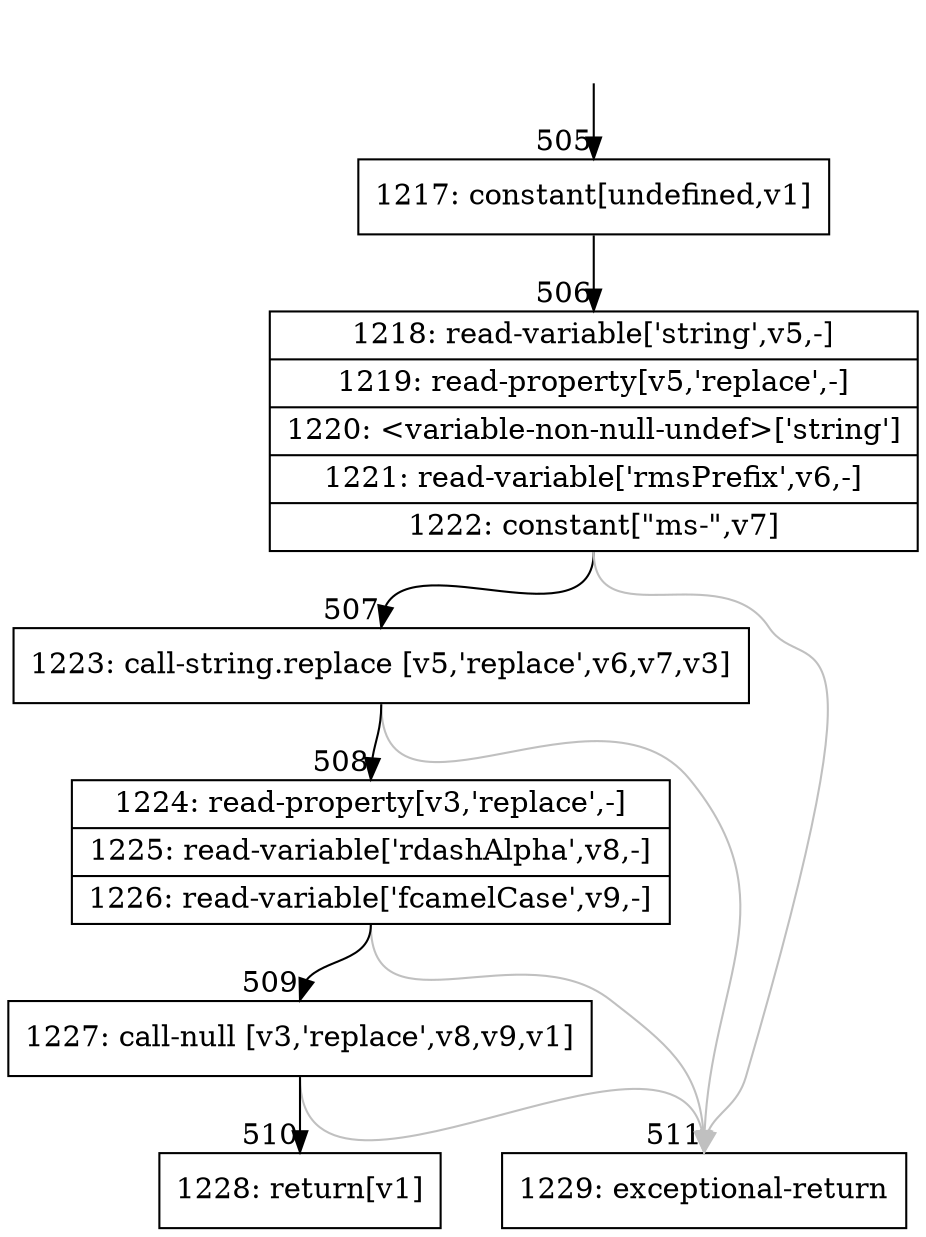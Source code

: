 digraph {
rankdir="TD"
BB_entry38[shape=none,label=""];
BB_entry38 -> BB505 [tailport=s, headport=n, headlabel="    505"]
BB505 [shape=record label="{1217: constant[undefined,v1]}" ] 
BB505 -> BB506 [tailport=s, headport=n, headlabel="      506"]
BB506 [shape=record label="{1218: read-variable['string',v5,-]|1219: read-property[v5,'replace',-]|1220: \<variable-non-null-undef\>['string']|1221: read-variable['rmsPrefix',v6,-]|1222: constant[\"ms-\",v7]}" ] 
BB506 -> BB507 [tailport=s, headport=n, headlabel="      507"]
BB506 -> BB511 [tailport=s, headport=n, color=gray, headlabel="      511"]
BB507 [shape=record label="{1223: call-string.replace [v5,'replace',v6,v7,v3]}" ] 
BB507 -> BB508 [tailport=s, headport=n, headlabel="      508"]
BB507 -> BB511 [tailport=s, headport=n, color=gray]
BB508 [shape=record label="{1224: read-property[v3,'replace',-]|1225: read-variable['rdashAlpha',v8,-]|1226: read-variable['fcamelCase',v9,-]}" ] 
BB508 -> BB509 [tailport=s, headport=n, headlabel="      509"]
BB508 -> BB511 [tailport=s, headport=n, color=gray]
BB509 [shape=record label="{1227: call-null [v3,'replace',v8,v9,v1]}" ] 
BB509 -> BB510 [tailport=s, headport=n, headlabel="      510"]
BB509 -> BB511 [tailport=s, headport=n, color=gray]
BB510 [shape=record label="{1228: return[v1]}" ] 
BB511 [shape=record label="{1229: exceptional-return}" ] 
}
